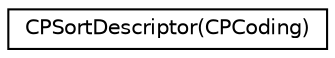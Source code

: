 digraph "Graphical Class Hierarchy"
{
  edge [fontname="Helvetica",fontsize="10",labelfontname="Helvetica",labelfontsize="10"];
  node [fontname="Helvetica",fontsize="10",shape=record];
  rankdir="LR";
  Node1 [label="CPSortDescriptor(CPCoding)",height=0.2,width=0.4,color="black", fillcolor="white", style="filled",URL="$category_c_p_sort_descriptor_07_c_p_coding_08.html"];
}
